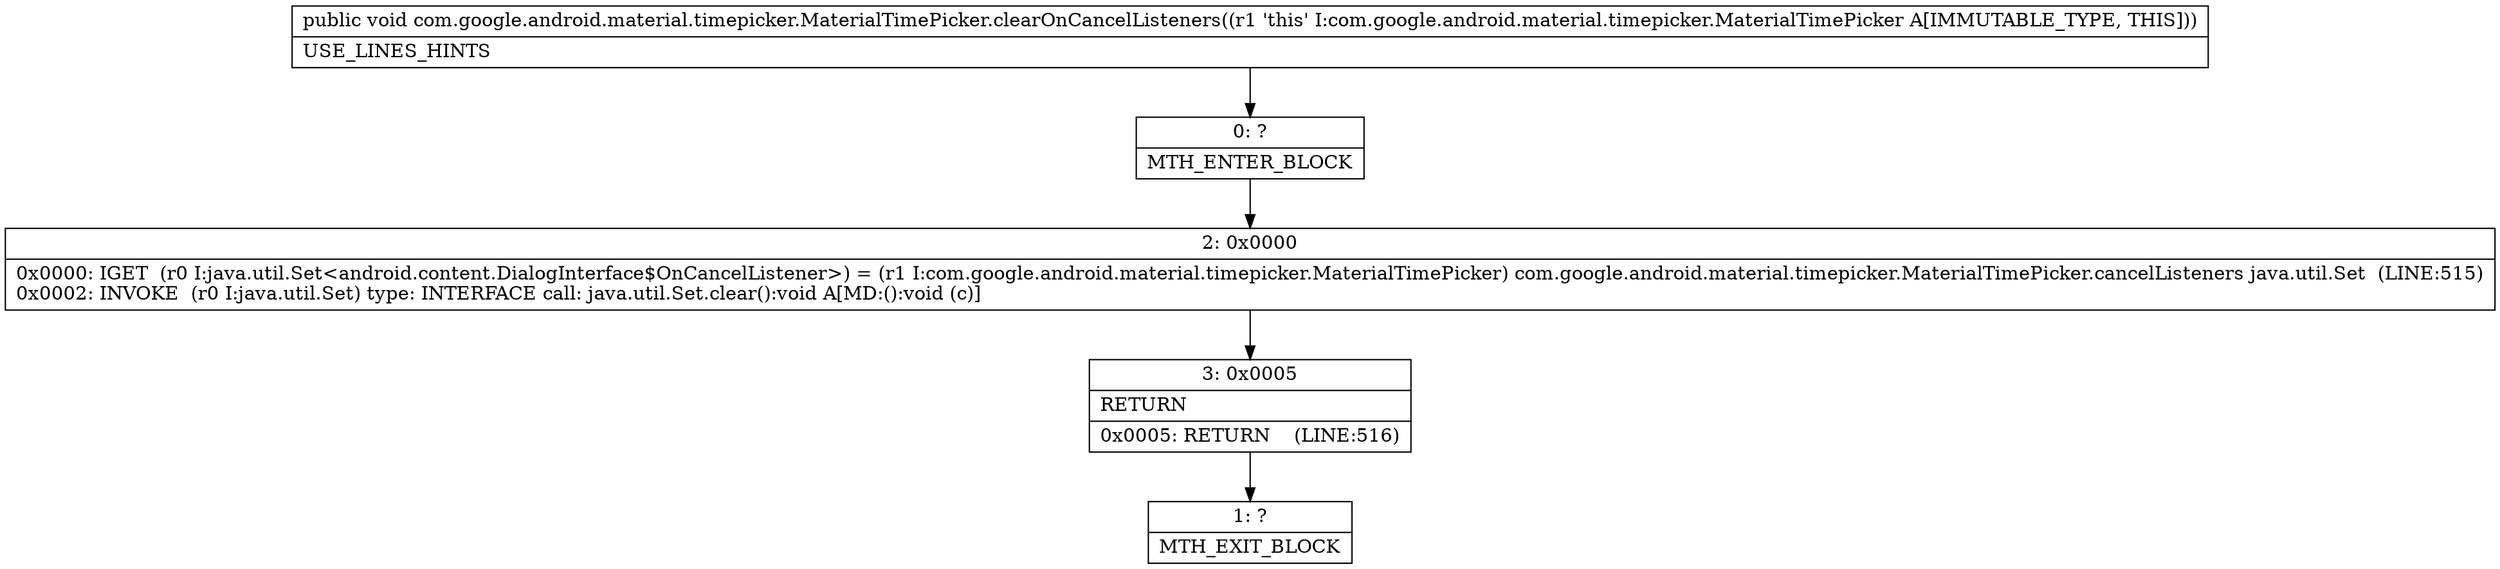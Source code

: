 digraph "CFG forcom.google.android.material.timepicker.MaterialTimePicker.clearOnCancelListeners()V" {
Node_0 [shape=record,label="{0\:\ ?|MTH_ENTER_BLOCK\l}"];
Node_2 [shape=record,label="{2\:\ 0x0000|0x0000: IGET  (r0 I:java.util.Set\<android.content.DialogInterface$OnCancelListener\>) = (r1 I:com.google.android.material.timepicker.MaterialTimePicker) com.google.android.material.timepicker.MaterialTimePicker.cancelListeners java.util.Set  (LINE:515)\l0x0002: INVOKE  (r0 I:java.util.Set) type: INTERFACE call: java.util.Set.clear():void A[MD:():void (c)]\l}"];
Node_3 [shape=record,label="{3\:\ 0x0005|RETURN\l|0x0005: RETURN    (LINE:516)\l}"];
Node_1 [shape=record,label="{1\:\ ?|MTH_EXIT_BLOCK\l}"];
MethodNode[shape=record,label="{public void com.google.android.material.timepicker.MaterialTimePicker.clearOnCancelListeners((r1 'this' I:com.google.android.material.timepicker.MaterialTimePicker A[IMMUTABLE_TYPE, THIS]))  | USE_LINES_HINTS\l}"];
MethodNode -> Node_0;Node_0 -> Node_2;
Node_2 -> Node_3;
Node_3 -> Node_1;
}

